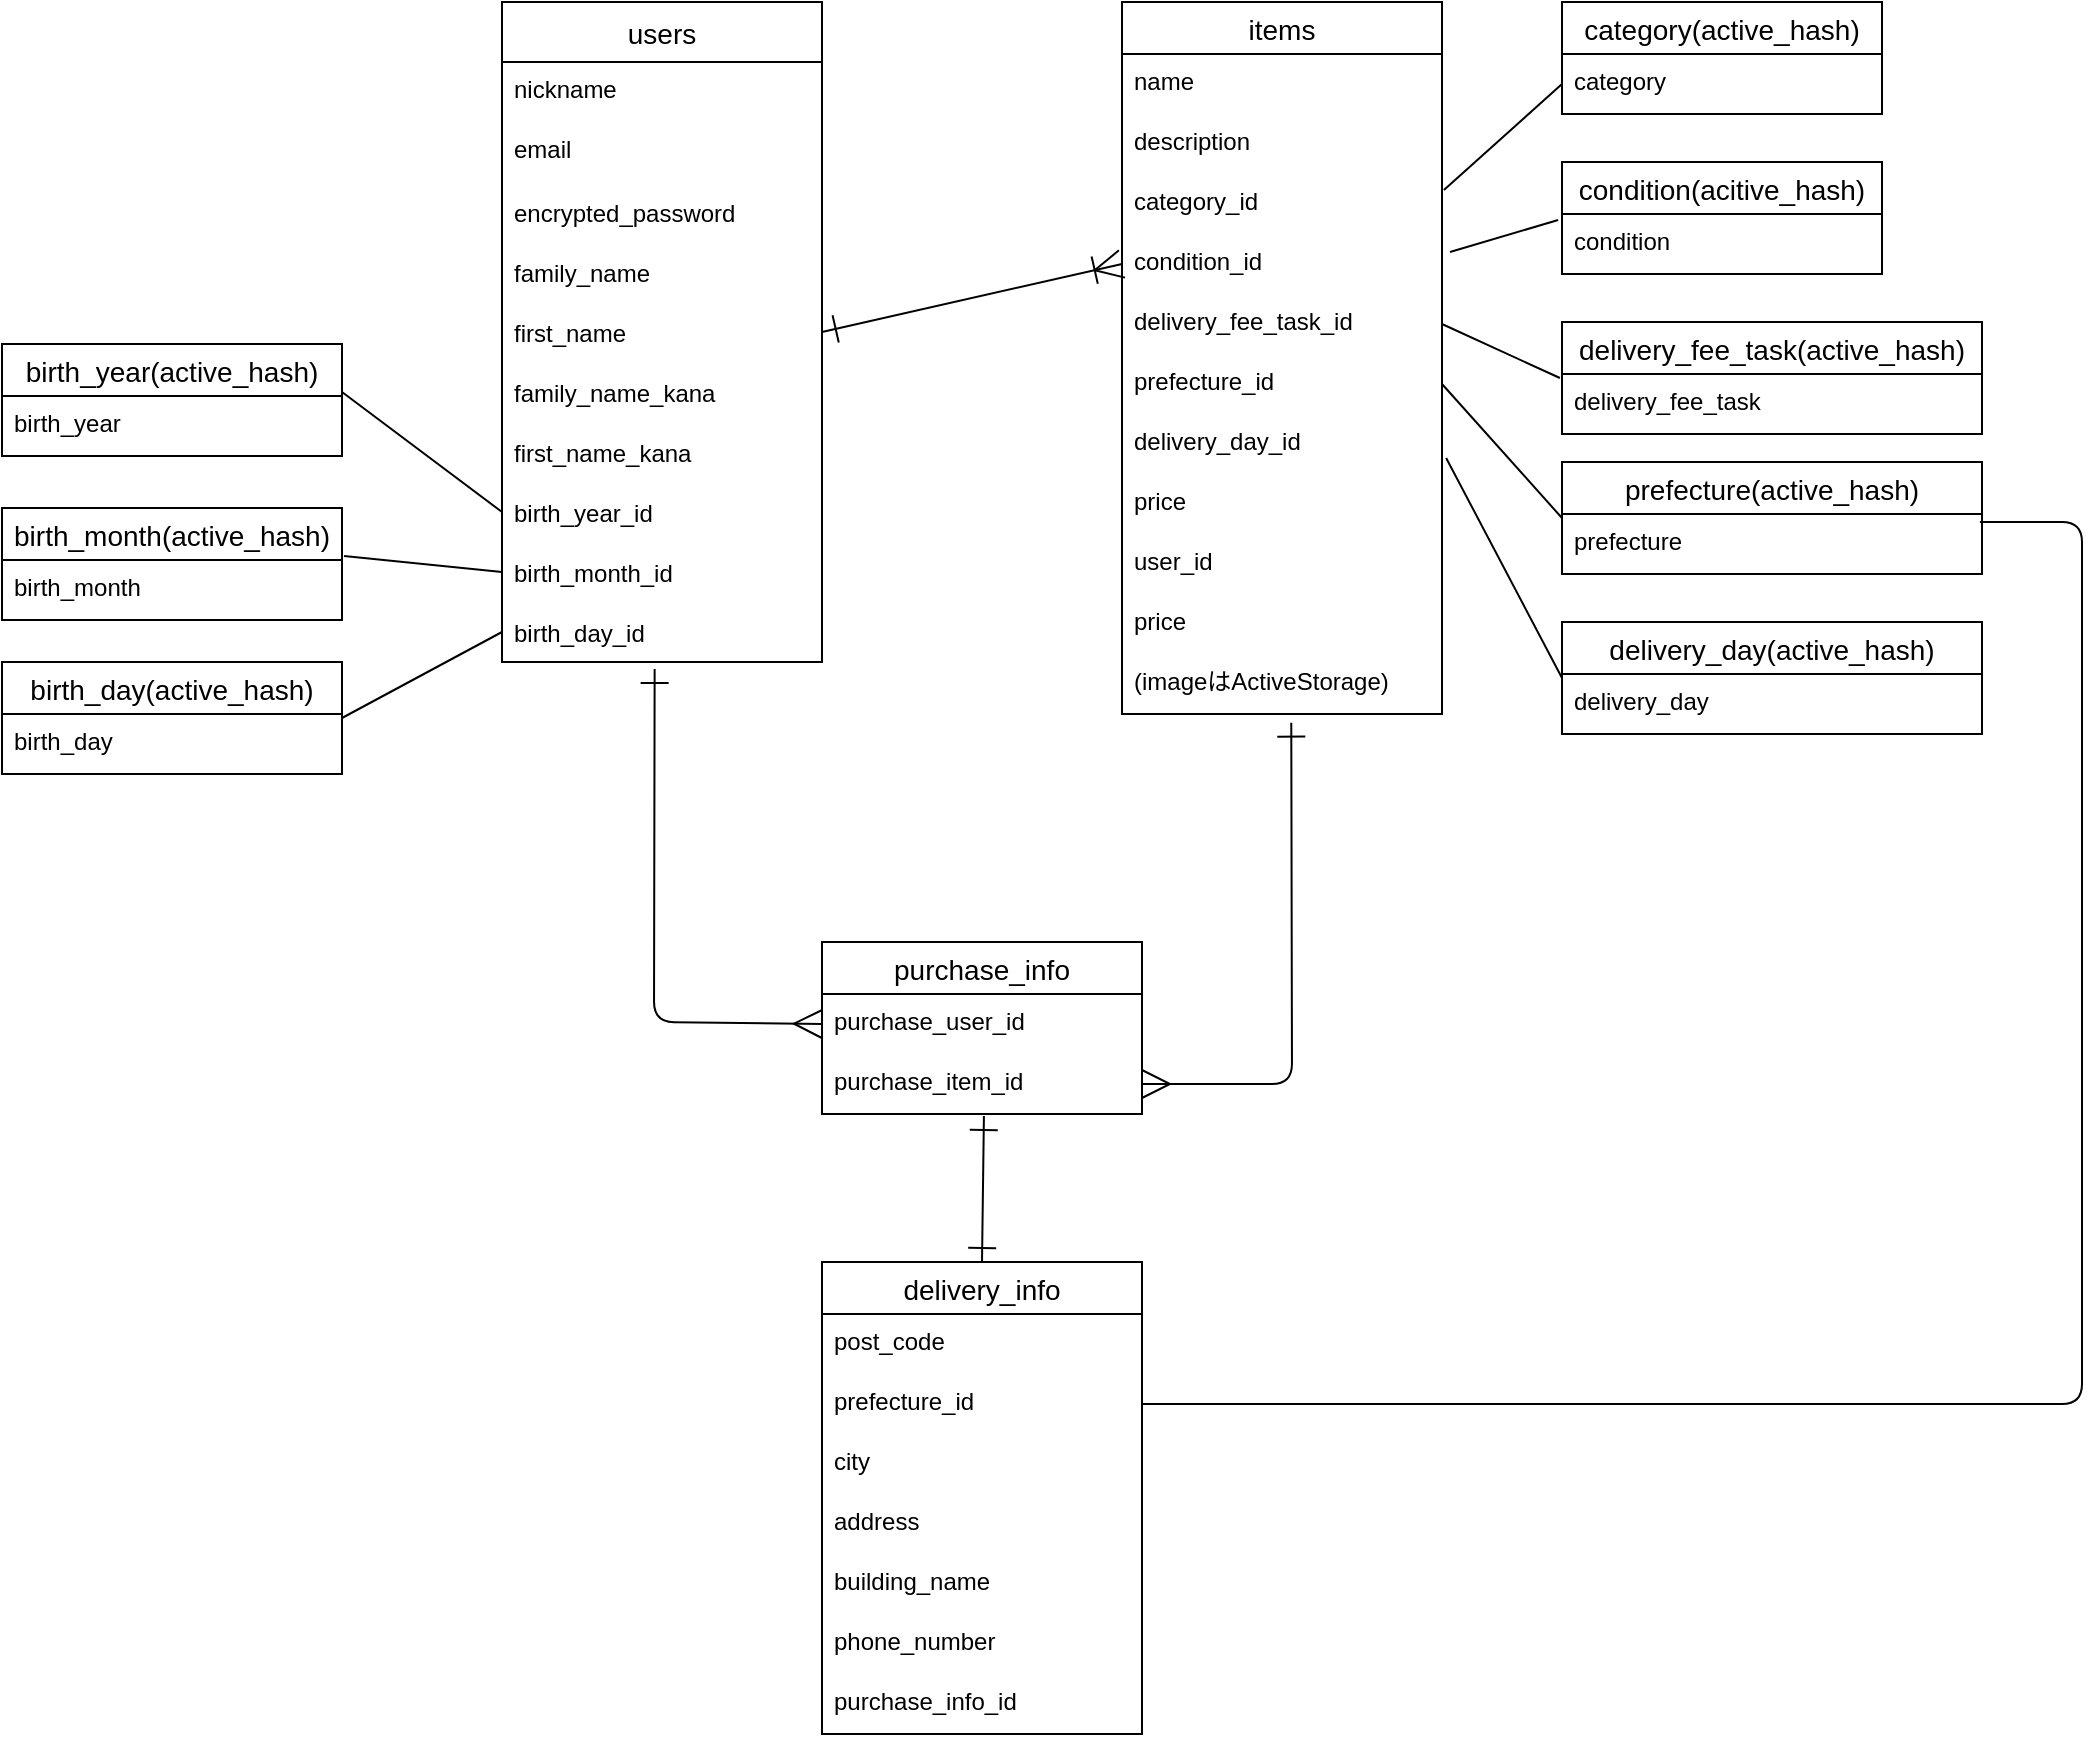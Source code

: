 <mxfile>
    <diagram id="_SBW8WymcqoLyvqhPOJ6" name="ページ1">
        <mxGraphModel dx="1285" dy="680" grid="1" gridSize="10" guides="1" tooltips="1" connect="1" arrows="1" fold="1" page="1" pageScale="1" pageWidth="827" pageHeight="1169" math="0" shadow="0">
            <root>
                <mxCell id="0"/>
                <mxCell id="1" parent="0"/>
                <mxCell id="41" value="users" style="swimlane;fontStyle=0;childLayout=stackLayout;horizontal=1;startSize=30;horizontalStack=0;resizeParent=1;resizeParentMax=0;resizeLast=0;collapsible=1;marginBottom=0;align=center;fontSize=14;glass=0;" parent="1" vertex="1">
                    <mxGeometry x="80" y="50" width="160" height="330" as="geometry">
                        <mxRectangle x="90" y="150" width="70" height="26" as="alternateBounds"/>
                    </mxGeometry>
                </mxCell>
                <mxCell id="42" value="nickname" style="text;strokeColor=none;fillColor=none;spacingLeft=4;spacingRight=4;overflow=hidden;rotatable=0;points=[[0,0.5],[1,0.5]];portConstraint=eastwest;fontSize=12;" parent="41" vertex="1">
                    <mxGeometry y="30" width="160" height="30" as="geometry"/>
                </mxCell>
                <mxCell id="43" value="email" style="text;strokeColor=none;fillColor=none;spacingLeft=4;spacingRight=4;overflow=hidden;rotatable=0;points=[[0,0.5],[1,0.5]];portConstraint=eastwest;fontSize=12;" parent="41" vertex="1">
                    <mxGeometry y="60" width="160" height="30" as="geometry"/>
                </mxCell>
                <mxCell id="44" value="encrypted_password" style="text;strokeColor=none;fillColor=none;spacingLeft=4;spacingRight=4;overflow=hidden;rotatable=0;points=[[0,0.5],[1,0.5]];portConstraint=eastwest;fontSize=12;verticalAlign=middle;" parent="41" vertex="1">
                    <mxGeometry y="90" width="160" height="30" as="geometry"/>
                </mxCell>
                <mxCell id="46" value="family_name" style="text;strokeColor=none;fillColor=none;spacingLeft=4;spacingRight=4;overflow=hidden;rotatable=0;points=[[0,0.5],[1,0.5]];portConstraint=eastwest;fontSize=12;verticalAlign=middle;" parent="41" vertex="1">
                    <mxGeometry y="120" width="160" height="30" as="geometry"/>
                </mxCell>
                <mxCell id="47" value="first_name" style="text;strokeColor=none;fillColor=none;spacingLeft=4;spacingRight=4;overflow=hidden;rotatable=0;points=[[0,0.5],[1,0.5]];portConstraint=eastwest;fontSize=12;verticalAlign=middle;" parent="41" vertex="1">
                    <mxGeometry y="150" width="160" height="30" as="geometry"/>
                </mxCell>
                <mxCell id="48" value="family_name_kana" style="text;strokeColor=none;fillColor=none;spacingLeft=4;spacingRight=4;overflow=hidden;rotatable=0;points=[[0,0.5],[1,0.5]];portConstraint=eastwest;fontSize=12;verticalAlign=middle;" parent="41" vertex="1">
                    <mxGeometry y="180" width="160" height="30" as="geometry"/>
                </mxCell>
                <mxCell id="49" value="first_name_kana" style="text;strokeColor=none;fillColor=none;spacingLeft=4;spacingRight=4;overflow=hidden;rotatable=0;points=[[0,0.5],[1,0.5]];portConstraint=eastwest;fontSize=12;verticalAlign=middle;" parent="41" vertex="1">
                    <mxGeometry y="210" width="160" height="30" as="geometry"/>
                </mxCell>
                <mxCell id="50" value="birth_year_id" style="text;strokeColor=none;fillColor=none;spacingLeft=4;spacingRight=4;overflow=hidden;rotatable=0;points=[[0,0.5],[1,0.5]];portConstraint=eastwest;fontSize=12;verticalAlign=middle;" parent="41" vertex="1">
                    <mxGeometry y="240" width="160" height="30" as="geometry"/>
                </mxCell>
                <mxCell id="51" value="birth_month_id" style="text;strokeColor=none;fillColor=none;spacingLeft=4;spacingRight=4;overflow=hidden;rotatable=0;points=[[0,0.5],[1,0.5]];portConstraint=eastwest;fontSize=12;verticalAlign=middle;" parent="41" vertex="1">
                    <mxGeometry y="270" width="160" height="30" as="geometry"/>
                </mxCell>
                <mxCell id="52" value="birth_day_id" style="text;strokeColor=none;fillColor=none;spacingLeft=4;spacingRight=4;overflow=hidden;rotatable=0;points=[[0,0.5],[1,0.5]];portConstraint=eastwest;fontSize=12;verticalAlign=middle;" parent="41" vertex="1">
                    <mxGeometry y="300" width="160" height="30" as="geometry"/>
                </mxCell>
                <mxCell id="53" value="items" style="swimlane;fontStyle=0;childLayout=stackLayout;horizontal=1;startSize=26;horizontalStack=0;resizeParent=1;resizeParentMax=0;resizeLast=0;collapsible=1;marginBottom=0;align=center;fontSize=14;" parent="1" vertex="1">
                    <mxGeometry x="390" y="50" width="160" height="356" as="geometry"/>
                </mxCell>
                <mxCell id="55" value="name" style="text;strokeColor=none;fillColor=none;spacingLeft=4;spacingRight=4;overflow=hidden;rotatable=0;points=[[0,0.5],[1,0.5]];portConstraint=eastwest;fontSize=12;" parent="53" vertex="1">
                    <mxGeometry y="26" width="160" height="30" as="geometry"/>
                </mxCell>
                <mxCell id="56" value="description" style="text;strokeColor=none;fillColor=none;spacingLeft=4;spacingRight=4;overflow=hidden;rotatable=0;points=[[0,0.5],[1,0.5]];portConstraint=eastwest;fontSize=12;" parent="53" vertex="1">
                    <mxGeometry y="56" width="160" height="30" as="geometry"/>
                </mxCell>
                <mxCell id="59" value="category_id" style="text;strokeColor=none;fillColor=none;spacingLeft=4;spacingRight=4;overflow=hidden;rotatable=0;points=[[0,0.5],[1,0.5]];portConstraint=eastwest;fontSize=12;" parent="53" vertex="1">
                    <mxGeometry y="86" width="160" height="30" as="geometry"/>
                </mxCell>
                <mxCell id="58" value="condition_id" style="text;strokeColor=none;fillColor=none;spacingLeft=4;spacingRight=4;overflow=hidden;rotatable=0;points=[[0,0.5],[1,0.5]];portConstraint=eastwest;fontSize=12;" parent="53" vertex="1">
                    <mxGeometry y="116" width="160" height="30" as="geometry"/>
                </mxCell>
                <mxCell id="57" value="delivery_fee_task_id" style="text;strokeColor=none;fillColor=none;spacingLeft=4;spacingRight=4;overflow=hidden;rotatable=0;points=[[0,0.5],[1,0.5]];portConstraint=eastwest;fontSize=12;" parent="53" vertex="1">
                    <mxGeometry y="146" width="160" height="30" as="geometry"/>
                </mxCell>
                <mxCell id="60" value="prefecture_id" style="text;strokeColor=none;fillColor=none;spacingLeft=4;spacingRight=4;overflow=hidden;rotatable=0;points=[[0,0.5],[1,0.5]];portConstraint=eastwest;fontSize=12;" parent="53" vertex="1">
                    <mxGeometry y="176" width="160" height="30" as="geometry"/>
                </mxCell>
                <mxCell id="61" value="delivery_day_id" style="text;strokeColor=none;fillColor=none;spacingLeft=4;spacingRight=4;overflow=hidden;rotatable=0;points=[[0,0.5],[1,0.5]];portConstraint=eastwest;fontSize=12;" parent="53" vertex="1">
                    <mxGeometry y="206" width="160" height="30" as="geometry"/>
                </mxCell>
                <mxCell id="62" value="price" style="text;strokeColor=none;fillColor=none;spacingLeft=4;spacingRight=4;overflow=hidden;rotatable=0;points=[[0,0.5],[1,0.5]];portConstraint=eastwest;fontSize=12;" parent="53" vertex="1">
                    <mxGeometry y="236" width="160" height="30" as="geometry"/>
                </mxCell>
                <mxCell id="120" value="user_id" style="text;strokeColor=none;fillColor=none;spacingLeft=4;spacingRight=4;overflow=hidden;rotatable=0;points=[[0,0.5],[1,0.5]];portConstraint=eastwest;fontSize=12;" parent="53" vertex="1">
                    <mxGeometry y="266" width="160" height="30" as="geometry"/>
                </mxCell>
                <mxCell id="140" value="price" style="text;strokeColor=none;fillColor=none;spacingLeft=4;spacingRight=4;overflow=hidden;rotatable=0;points=[[0,0.5],[1,0.5]];portConstraint=eastwest;fontSize=12;" vertex="1" parent="53">
                    <mxGeometry y="296" width="160" height="30" as="geometry"/>
                </mxCell>
                <mxCell id="139" value="(imageはActiveStorage)" style="text;strokeColor=none;fillColor=none;spacingLeft=4;spacingRight=4;overflow=hidden;rotatable=0;points=[[0,0.5],[1,0.5]];portConstraint=eastwest;fontSize=12;" parent="53" vertex="1">
                    <mxGeometry y="326" width="160" height="30" as="geometry"/>
                </mxCell>
                <mxCell id="63" value="category(active_hash)" style="swimlane;fontStyle=0;childLayout=stackLayout;horizontal=1;startSize=26;horizontalStack=0;resizeParent=1;resizeParentMax=0;resizeLast=0;collapsible=1;marginBottom=0;align=center;fontSize=14;" parent="1" vertex="1">
                    <mxGeometry x="610" y="50" width="160" height="56" as="geometry"/>
                </mxCell>
                <mxCell id="64" value="category" style="text;strokeColor=none;fillColor=none;spacingLeft=4;spacingRight=4;overflow=hidden;rotatable=0;points=[[0,0.5],[1,0.5]];portConstraint=eastwest;fontSize=12;" parent="63" vertex="1">
                    <mxGeometry y="26" width="160" height="30" as="geometry"/>
                </mxCell>
                <mxCell id="67" value="condition(acitive_hash)" style="swimlane;fontStyle=0;childLayout=stackLayout;horizontal=1;startSize=26;horizontalStack=0;resizeParent=1;resizeParentMax=0;resizeLast=0;collapsible=1;marginBottom=0;align=center;fontSize=14;" parent="1" vertex="1">
                    <mxGeometry x="610" y="130" width="160" height="56" as="geometry">
                        <mxRectangle x="610" y="130" width="180" height="26" as="alternateBounds"/>
                    </mxGeometry>
                </mxCell>
                <mxCell id="68" value="condition" style="text;strokeColor=none;fillColor=none;spacingLeft=4;spacingRight=4;overflow=hidden;rotatable=0;points=[[0,0.5],[1,0.5]];portConstraint=eastwest;fontSize=12;" parent="67" vertex="1">
                    <mxGeometry y="26" width="160" height="30" as="geometry"/>
                </mxCell>
                <mxCell id="71" value="delivery_fee_task(active_hash)" style="swimlane;fontStyle=0;childLayout=stackLayout;horizontal=1;startSize=26;horizontalStack=0;resizeParent=1;resizeParentMax=0;resizeLast=0;collapsible=1;marginBottom=0;align=center;fontSize=14;" parent="1" vertex="1">
                    <mxGeometry x="610" y="210" width="210" height="56" as="geometry"/>
                </mxCell>
                <mxCell id="72" value="delivery_fee_task" style="text;strokeColor=none;fillColor=none;spacingLeft=4;spacingRight=4;overflow=hidden;rotatable=0;points=[[0,0.5],[1,0.5]];portConstraint=eastwest;fontSize=12;" parent="71" vertex="1">
                    <mxGeometry y="26" width="210" height="30" as="geometry"/>
                </mxCell>
                <mxCell id="81" value="prefecture(active_hash)" style="swimlane;fontStyle=0;childLayout=stackLayout;horizontal=1;startSize=26;horizontalStack=0;resizeParent=1;resizeParentMax=0;resizeLast=0;collapsible=1;marginBottom=0;align=center;fontSize=14;" parent="1" vertex="1">
                    <mxGeometry x="610" y="280" width="210" height="56" as="geometry"/>
                </mxCell>
                <mxCell id="82" value="prefecture" style="text;strokeColor=none;fillColor=none;spacingLeft=4;spacingRight=4;overflow=hidden;rotatable=0;points=[[0,0.5],[1,0.5]];portConstraint=eastwest;fontSize=12;" parent="81" vertex="1">
                    <mxGeometry y="26" width="210" height="30" as="geometry"/>
                </mxCell>
                <mxCell id="83" value="delivery_day(active_hash)" style="swimlane;fontStyle=0;childLayout=stackLayout;horizontal=1;startSize=26;horizontalStack=0;resizeParent=1;resizeParentMax=0;resizeLast=0;collapsible=1;marginBottom=0;align=center;fontSize=14;" parent="1" vertex="1">
                    <mxGeometry x="610" y="360" width="210" height="56" as="geometry"/>
                </mxCell>
                <mxCell id="84" value="delivery_day" style="text;strokeColor=none;fillColor=none;spacingLeft=4;spacingRight=4;overflow=hidden;rotatable=0;points=[[0,0.5],[1,0.5]];portConstraint=eastwest;fontSize=12;" parent="83" vertex="1">
                    <mxGeometry y="26" width="210" height="30" as="geometry"/>
                </mxCell>
                <mxCell id="85" value="birth_year(active_hash)" style="swimlane;fontStyle=0;childLayout=stackLayout;horizontal=1;startSize=26;horizontalStack=0;resizeParent=1;resizeParentMax=0;resizeLast=0;collapsible=1;marginBottom=0;align=center;fontSize=14;" parent="1" vertex="1">
                    <mxGeometry x="-170" y="221" width="170" height="56" as="geometry"/>
                </mxCell>
                <mxCell id="86" value="birth_year" style="text;strokeColor=none;fillColor=none;spacingLeft=4;spacingRight=4;overflow=hidden;rotatable=0;points=[[0,0.5],[1,0.5]];portConstraint=eastwest;fontSize=12;" parent="85" vertex="1">
                    <mxGeometry y="26" width="170" height="30" as="geometry"/>
                </mxCell>
                <mxCell id="87" value="birth_month(active_hash)" style="swimlane;fontStyle=0;childLayout=stackLayout;horizontal=1;startSize=26;horizontalStack=0;resizeParent=1;resizeParentMax=0;resizeLast=0;collapsible=1;marginBottom=0;align=center;fontSize=14;" parent="1" vertex="1">
                    <mxGeometry x="-170" y="303" width="170" height="56" as="geometry"/>
                </mxCell>
                <mxCell id="88" value="birth_month" style="text;strokeColor=none;fillColor=none;spacingLeft=4;spacingRight=4;overflow=hidden;rotatable=0;points=[[0,0.5],[1,0.5]];portConstraint=eastwest;fontSize=12;" parent="87" vertex="1">
                    <mxGeometry y="26" width="170" height="30" as="geometry"/>
                </mxCell>
                <mxCell id="90" value="birth_day(active_hash)" style="swimlane;fontStyle=0;childLayout=stackLayout;horizontal=1;startSize=26;horizontalStack=0;resizeParent=1;resizeParentMax=0;resizeLast=0;collapsible=1;marginBottom=0;align=center;fontSize=14;" parent="1" vertex="1">
                    <mxGeometry x="-170" y="380" width="170" height="56" as="geometry"/>
                </mxCell>
                <mxCell id="91" value="birth_day" style="text;strokeColor=none;fillColor=none;spacingLeft=4;spacingRight=4;overflow=hidden;rotatable=0;points=[[0,0.5],[1,0.5]];portConstraint=eastwest;fontSize=12;" parent="90" vertex="1">
                    <mxGeometry y="26" width="170" height="30" as="geometry"/>
                </mxCell>
                <mxCell id="94" style="edgeStyle=none;html=1;entryX=1;entryY=-0.067;entryDx=0;entryDy=0;endArrow=none;endFill=0;entryPerimeter=0;exitX=0;exitY=0.5;exitDx=0;exitDy=0;startArrow=none;startFill=0;endSize=12;startSize=12;" parent="1" source="50" target="86" edge="1">
                    <mxGeometry relative="1" as="geometry">
                        <mxPoint x="70" y="247" as="sourcePoint"/>
                        <mxPoint y="237" as="targetPoint"/>
                    </mxGeometry>
                </mxCell>
                <mxCell id="95" style="edgeStyle=none;html=1;endArrow=none;endFill=0;entryX=1.006;entryY=-0.067;entryDx=0;entryDy=0;entryPerimeter=0;endSize=12;startArrow=none;startFill=0;startSize=12;exitX=0;exitY=0.5;exitDx=0;exitDy=0;" parent="1" source="51" target="88" edge="1">
                    <mxGeometry relative="1" as="geometry">
                        <mxPoint x="80" y="245" as="sourcePoint"/>
                        <mxPoint y="320" as="targetPoint"/>
                    </mxGeometry>
                </mxCell>
                <mxCell id="96" style="edgeStyle=none;html=1;exitX=0;exitY=0.5;exitDx=0;exitDy=0;entryX=1;entryY=0.5;entryDx=0;entryDy=0;endArrow=none;endFill=0;endSize=12;" parent="1" source="52" target="90" edge="1">
                    <mxGeometry relative="1" as="geometry"/>
                </mxCell>
                <mxCell id="97" style="edgeStyle=none;html=1;exitX=1.006;exitY=0.267;exitDx=0;exitDy=0;entryX=0;entryY=0.5;entryDx=0;entryDy=0;endArrow=none;endFill=0;endSize=12;exitPerimeter=0;startSize=12;startArrow=none;startFill=0;" parent="1" source="59" target="64" edge="1">
                    <mxGeometry relative="1" as="geometry"/>
                </mxCell>
                <mxCell id="98" style="edgeStyle=none;html=1;exitX=1.025;exitY=0.3;exitDx=0;exitDy=0;entryX=-0.012;entryY=0.1;entryDx=0;entryDy=0;entryPerimeter=0;endArrow=none;endFill=0;endSize=12;exitPerimeter=0;startArrow=none;startFill=0;startSize=12;" parent="1" source="58" target="68" edge="1">
                    <mxGeometry relative="1" as="geometry"/>
                </mxCell>
                <mxCell id="99" style="edgeStyle=none;html=1;exitX=1;exitY=0.5;exitDx=0;exitDy=0;entryX=-0.005;entryY=0.067;entryDx=0;entryDy=0;entryPerimeter=0;endArrow=none;endFill=0;endSize=12;" parent="1" source="57" target="72" edge="1">
                    <mxGeometry relative="1" as="geometry"/>
                </mxCell>
                <mxCell id="100" style="edgeStyle=none;html=1;exitX=1;exitY=0.5;exitDx=0;exitDy=0;endArrow=none;endFill=0;entryX=0;entryY=0.5;entryDx=0;entryDy=0;endSize=12;startArrow=none;startFill=0;startSize=12;" parent="1" source="60" target="81" edge="1">
                    <mxGeometry relative="1" as="geometry">
                        <mxPoint x="600" y="310" as="targetPoint"/>
                    </mxGeometry>
                </mxCell>
                <mxCell id="102" style="edgeStyle=none;html=1;exitX=1.013;exitY=0.733;exitDx=0;exitDy=0;entryX=0;entryY=0.5;entryDx=0;entryDy=0;endArrow=none;endFill=0;endSize=12;exitPerimeter=0;startArrow=none;startFill=0;jumpSize=6;startSize=12;" parent="1" source="61" target="83" edge="1">
                    <mxGeometry relative="1" as="geometry"/>
                </mxCell>
                <mxCell id="103" style="edgeStyle=none;html=1;exitX=1;exitY=0.5;exitDx=0;exitDy=0;entryX=0;entryY=0.5;entryDx=0;entryDy=0;endArrow=ERoneToMany;endFill=0;endSize=12;startArrow=ERone;startFill=0;startSize=12;" parent="1" source="47" target="58" edge="1">
                    <mxGeometry relative="1" as="geometry"/>
                </mxCell>
                <mxCell id="128" style="edgeStyle=none;jumpSize=6;html=1;exitX=0;exitY=0.5;exitDx=0;exitDy=0;entryX=0.477;entryY=1.117;entryDx=0;entryDy=0;entryPerimeter=0;startArrow=ERmany;startFill=0;endArrow=ERone;endFill=0;startSize=12;endSize=12;" parent="1" source="126" target="52" edge="1">
                    <mxGeometry relative="1" as="geometry">
                        <Array as="points">
                            <mxPoint x="156" y="560"/>
                        </Array>
                    </mxGeometry>
                </mxCell>
                <mxCell id="129" style="edgeStyle=none;jumpSize=6;html=1;exitX=1;exitY=0.5;exitDx=0;exitDy=0;startArrow=ERmany;startFill=0;endArrow=ERone;endFill=0;startSize=12;endSize=12;entryX=0.529;entryY=1.144;entryDx=0;entryDy=0;entryPerimeter=0;" parent="1" source="122" target="139" edge="1">
                    <mxGeometry relative="1" as="geometry">
                        <mxPoint x="475" y="420" as="targetPoint"/>
                        <Array as="points">
                            <mxPoint x="475" y="591"/>
                        </Array>
                    </mxGeometry>
                </mxCell>
                <mxCell id="121" value="purchase_info" style="swimlane;fontStyle=0;childLayout=stackLayout;horizontal=1;startSize=26;horizontalStack=0;resizeParent=1;resizeParentMax=0;resizeLast=0;collapsible=1;marginBottom=0;align=center;fontSize=14;glass=0;" parent="1" vertex="1">
                    <mxGeometry x="240" y="520" width="160" height="86" as="geometry"/>
                </mxCell>
                <mxCell id="126" value="purchase_user_id" style="text;strokeColor=none;fillColor=none;spacingLeft=4;spacingRight=4;overflow=hidden;rotatable=0;points=[[0,0.5],[1,0.5]];portConstraint=eastwest;fontSize=12;glass=0;" parent="121" vertex="1">
                    <mxGeometry y="26" width="160" height="30" as="geometry"/>
                </mxCell>
                <mxCell id="122" value="purchase_item_id" style="text;strokeColor=none;fillColor=none;spacingLeft=4;spacingRight=4;overflow=hidden;rotatable=0;points=[[0,0.5],[1,0.5]];portConstraint=eastwest;fontSize=12;glass=0;" parent="121" vertex="1">
                    <mxGeometry y="56" width="160" height="30" as="geometry"/>
                </mxCell>
                <mxCell id="138" style="edgeStyle=none;jumpSize=6;html=1;exitX=0.5;exitY=0;exitDx=0;exitDy=0;entryX=0.506;entryY=1.033;entryDx=0;entryDy=0;entryPerimeter=0;startArrow=ERone;startFill=0;endArrow=ERone;endFill=0;startSize=12;endSize=12;" parent="1" source="131" target="122" edge="1">
                    <mxGeometry relative="1" as="geometry">
                        <mxPoint x="319.52" y="637.68" as="targetPoint"/>
                    </mxGeometry>
                </mxCell>
                <mxCell id="131" value="delivery_info" style="swimlane;fontStyle=0;childLayout=stackLayout;horizontal=1;startSize=26;horizontalStack=0;resizeParent=1;resizeParentMax=0;resizeLast=0;collapsible=1;marginBottom=0;align=center;fontSize=14;glass=0;" parent="1" vertex="1">
                    <mxGeometry x="240" y="680" width="160" height="236" as="geometry"/>
                </mxCell>
                <mxCell id="132" value="post_code" style="text;strokeColor=none;fillColor=none;spacingLeft=4;spacingRight=4;overflow=hidden;rotatable=0;points=[[0,0.5],[1,0.5]];portConstraint=eastwest;fontSize=12;glass=0;" parent="131" vertex="1">
                    <mxGeometry y="26" width="160" height="30" as="geometry"/>
                </mxCell>
                <mxCell id="133" value="prefecture_id" style="text;strokeColor=none;fillColor=none;spacingLeft=4;spacingRight=4;overflow=hidden;rotatable=0;points=[[0,0.5],[1,0.5]];portConstraint=eastwest;fontSize=12;glass=0;" parent="131" vertex="1">
                    <mxGeometry y="56" width="160" height="30" as="geometry"/>
                </mxCell>
                <mxCell id="134" value="city" style="text;strokeColor=none;fillColor=none;spacingLeft=4;spacingRight=4;overflow=hidden;rotatable=0;points=[[0,0.5],[1,0.5]];portConstraint=eastwest;fontSize=12;glass=0;" parent="131" vertex="1">
                    <mxGeometry y="86" width="160" height="30" as="geometry"/>
                </mxCell>
                <mxCell id="136" value="address" style="text;strokeColor=none;fillColor=none;spacingLeft=4;spacingRight=4;overflow=hidden;rotatable=0;points=[[0,0.5],[1,0.5]];portConstraint=eastwest;fontSize=12;glass=0;" parent="131" vertex="1">
                    <mxGeometry y="116" width="160" height="30" as="geometry"/>
                </mxCell>
                <mxCell id="135" value="building_name" style="text;strokeColor=none;fillColor=none;spacingLeft=4;spacingRight=4;overflow=hidden;rotatable=0;points=[[0,0.5],[1,0.5]];portConstraint=eastwest;fontSize=12;glass=0;" parent="131" vertex="1">
                    <mxGeometry y="146" width="160" height="30" as="geometry"/>
                </mxCell>
                <mxCell id="137" value="phone_number" style="text;strokeColor=none;fillColor=none;spacingLeft=4;spacingRight=4;overflow=hidden;rotatable=0;points=[[0,0.5],[1,0.5]];portConstraint=eastwest;fontSize=12;glass=0;" parent="131" vertex="1">
                    <mxGeometry y="176" width="160" height="30" as="geometry"/>
                </mxCell>
                <mxCell id="141" value="purchase_info_id" style="text;strokeColor=none;fillColor=none;spacingLeft=4;spacingRight=4;overflow=hidden;rotatable=0;points=[[0,0.5],[1,0.5]];portConstraint=eastwest;fontSize=12;glass=0;" vertex="1" parent="131">
                    <mxGeometry y="206" width="160" height="30" as="geometry"/>
                </mxCell>
                <mxCell id="142" style="edgeStyle=none;html=1;exitX=1;exitY=0.5;exitDx=0;exitDy=0;entryX=0.995;entryY=0.133;entryDx=0;entryDy=0;entryPerimeter=0;endArrow=none;endFill=0;" edge="1" parent="1" source="133" target="82">
                    <mxGeometry relative="1" as="geometry">
                        <mxPoint x="860" y="480" as="targetPoint"/>
                        <Array as="points">
                            <mxPoint x="870" y="751"/>
                            <mxPoint x="870" y="310"/>
                        </Array>
                    </mxGeometry>
                </mxCell>
            </root>
        </mxGraphModel>
    </diagram>
</mxfile>